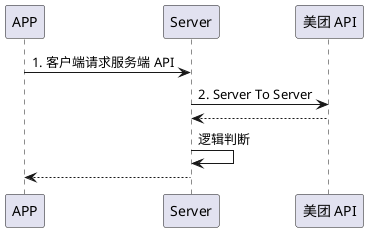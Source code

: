 @startuml "交易模式"

"APP" -> "Server": 1. 客户端请求服务端 API
"Server" -> "美团 API": 2. Server To Server
"美团 API" --> "Server":
"Server" -> "Server": 逻辑判断
"Server" --> "APP"

@enduml

